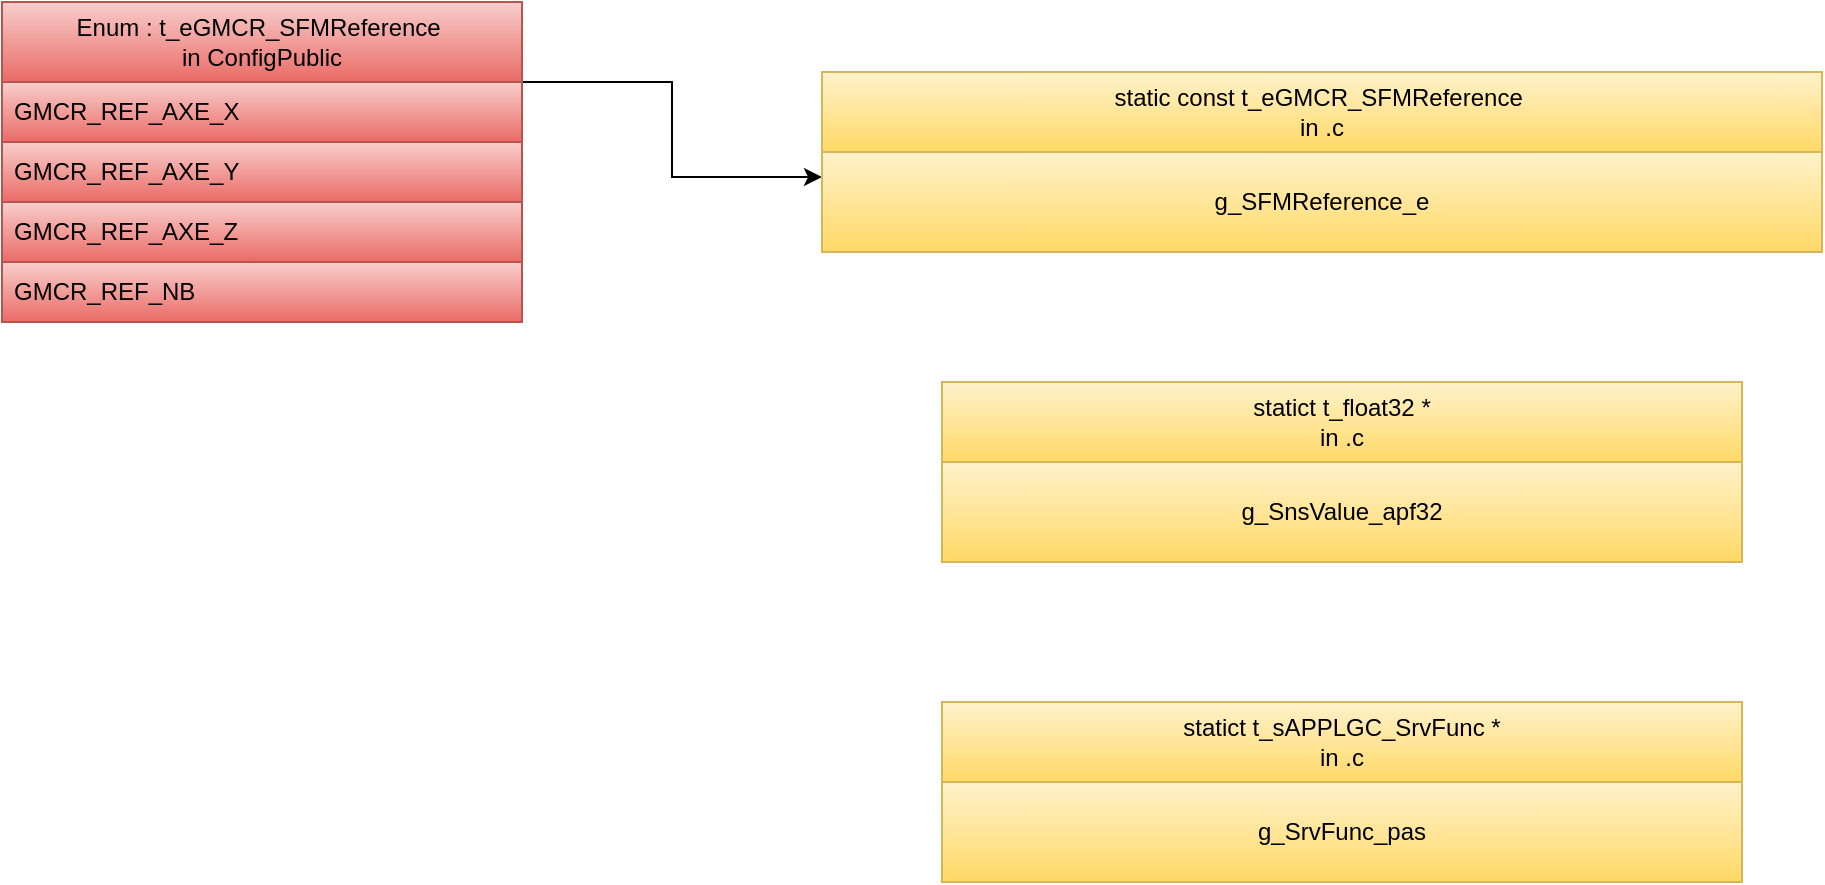 <mxfile version="24.6.1" type="device" pages="7">
  <diagram name="Type" id="Trd9Wxt2IUBviXF1dlTx">
    <mxGraphModel dx="2949" dy="3097" grid="1" gridSize="10" guides="1" tooltips="1" connect="1" arrows="1" fold="1" page="1" pageScale="1" pageWidth="827" pageHeight="1169" math="0" shadow="0">
      <root>
        <mxCell id="0" />
        <mxCell id="1" parent="0" />
        <mxCell id="_0gAvWaLxbeNMdYP4Cf7-7" style="edgeStyle=orthogonalEdgeStyle;rounded=0;orthogonalLoop=1;jettySize=auto;html=1;exitX=1;exitY=0.25;exitDx=0;exitDy=0;entryX=0;entryY=0.25;entryDx=0;entryDy=0;" edge="1" parent="1" source="wwUiZ2nHYFbeM543Ft4L-1" target="_0gAvWaLxbeNMdYP4Cf7-5">
          <mxGeometry relative="1" as="geometry" />
        </mxCell>
        <mxCell id="wwUiZ2nHYFbeM543Ft4L-1" value="Enum : t_eGMCR_SFMReference&amp;nbsp;&lt;div&gt;in ConfigPublic&lt;/div&gt;" style="swimlane;fontStyle=0;childLayout=stackLayout;horizontal=1;startSize=40;horizontalStack=0;resizeParent=1;resizeParentMax=0;resizeLast=0;collapsible=1;marginBottom=0;whiteSpace=wrap;html=1;fillColor=#f8cecc;gradientColor=#ea6b66;strokeColor=#b85450;fontColor=#000000;" vertex="1" parent="1">
          <mxGeometry x="-1600" y="-2310" width="260" height="160" as="geometry">
            <mxRectangle x="-1160" y="-1210" width="240" height="40" as="alternateBounds" />
          </mxGeometry>
        </mxCell>
        <mxCell id="wwUiZ2nHYFbeM543Ft4L-2" value="GMCR_REF_AXE_X" style="text;strokeColor=#b85450;fillColor=#f8cecc;align=left;verticalAlign=middle;spacingLeft=4;spacingRight=4;overflow=hidden;points=[[0,0.5],[1,0.5]];portConstraint=eastwest;rotatable=0;whiteSpace=wrap;html=1;gradientColor=#ea6b66;fontColor=#000000;" vertex="1" parent="wwUiZ2nHYFbeM543Ft4L-1">
          <mxGeometry y="40" width="260" height="30" as="geometry" />
        </mxCell>
        <mxCell id="wwUiZ2nHYFbeM543Ft4L-3" value="GMCR_REF_AXE_Y" style="text;strokeColor=#b85450;fillColor=#f8cecc;align=left;verticalAlign=middle;spacingLeft=4;spacingRight=4;overflow=hidden;points=[[0,0.5],[1,0.5]];portConstraint=eastwest;rotatable=0;whiteSpace=wrap;html=1;gradientColor=#ea6b66;fontColor=#000000;" vertex="1" parent="wwUiZ2nHYFbeM543Ft4L-1">
          <mxGeometry y="70" width="260" height="30" as="geometry" />
        </mxCell>
        <mxCell id="wwUiZ2nHYFbeM543Ft4L-4" value="GMCR_REF_AXE_Z" style="text;strokeColor=#b85450;fillColor=#f8cecc;align=left;verticalAlign=middle;spacingLeft=4;spacingRight=4;overflow=hidden;points=[[0,0.5],[1,0.5]];portConstraint=eastwest;rotatable=0;whiteSpace=wrap;html=1;gradientColor=#ea6b66;fontColor=#000000;" vertex="1" parent="wwUiZ2nHYFbeM543Ft4L-1">
          <mxGeometry y="100" width="260" height="30" as="geometry" />
        </mxCell>
        <mxCell id="wwUiZ2nHYFbeM543Ft4L-5" value="GMCR_REF_NB" style="text;strokeColor=#b85450;fillColor=#f8cecc;align=left;verticalAlign=middle;spacingLeft=4;spacingRight=4;overflow=hidden;points=[[0,0.5],[1,0.5]];portConstraint=eastwest;rotatable=0;whiteSpace=wrap;html=1;gradientColor=#ea6b66;fontColor=#000000;" vertex="1" parent="wwUiZ2nHYFbeM543Ft4L-1">
          <mxGeometry y="130" width="260" height="30" as="geometry" />
        </mxCell>
        <mxCell id="_0gAvWaLxbeNMdYP4Cf7-2" value="" style="group;fontSize=12;" connectable="0" vertex="1" parent="1">
          <mxGeometry x="-1190" y="-2275" width="500" height="90" as="geometry" />
        </mxCell>
        <mxCell id="_0gAvWaLxbeNMdYP4Cf7-3" value="" style="rounded=0;whiteSpace=wrap;html=1;fillColor=#fff2cc;gradientColor=#ffd966;strokeColor=#d6b656;fontColor=#000000;fontSize=12;" vertex="1" parent="_0gAvWaLxbeNMdYP4Cf7-2">
          <mxGeometry width="500.0" height="90" as="geometry" />
        </mxCell>
        <mxCell id="_0gAvWaLxbeNMdYP4Cf7-4" value="static const t_eGMCR_SFMReference&amp;nbsp;&lt;div&gt;in .c&lt;/div&gt;" style="rounded=0;whiteSpace=wrap;html=1;fillColor=#fff2cc;gradientColor=#ffd966;strokeColor=#d6b656;fontColor=#000000;fontSize=12;" vertex="1" parent="_0gAvWaLxbeNMdYP4Cf7-2">
          <mxGeometry width="500.0" height="40" as="geometry" />
        </mxCell>
        <mxCell id="_0gAvWaLxbeNMdYP4Cf7-5" value="&lt;div style=&quot;text-align: center; font-size: 12px;&quot;&gt;g_SFMReference_e&lt;/div&gt;" style="rounded=0;whiteSpace=wrap;html=1;fillColor=#fff2cc;gradientColor=#ffd966;strokeColor=#d6b656;fontColor=#000000;fontSize=12;" vertex="1" parent="_0gAvWaLxbeNMdYP4Cf7-2">
          <mxGeometry y="40" width="500.0" height="50" as="geometry" />
        </mxCell>
        <mxCell id="6aZ8jzSWq793JSgHsqvb-1" value="" style="group;fontSize=12;" connectable="0" vertex="1" parent="1">
          <mxGeometry x="-1130" y="-2120" width="400" height="90" as="geometry" />
        </mxCell>
        <mxCell id="6aZ8jzSWq793JSgHsqvb-2" value="" style="rounded=0;whiteSpace=wrap;html=1;fillColor=#fff2cc;gradientColor=#ffd966;strokeColor=#d6b656;fontColor=#000000;fontSize=12;" vertex="1" parent="6aZ8jzSWq793JSgHsqvb-1">
          <mxGeometry width="400.0" height="90" as="geometry" />
        </mxCell>
        <mxCell id="6aZ8jzSWq793JSgHsqvb-3" value="statict t_float32 *&lt;div&gt;in .c&lt;/div&gt;" style="rounded=0;whiteSpace=wrap;html=1;fillColor=#fff2cc;gradientColor=#ffd966;strokeColor=#d6b656;fontColor=#000000;fontSize=12;" vertex="1" parent="6aZ8jzSWq793JSgHsqvb-1">
          <mxGeometry width="400.0" height="40" as="geometry" />
        </mxCell>
        <mxCell id="6aZ8jzSWq793JSgHsqvb-4" value="&lt;div style=&quot;text-align: center; font-size: 12px;&quot;&gt;g_SnsValue_apf32&lt;/div&gt;" style="rounded=0;whiteSpace=wrap;html=1;fillColor=#fff2cc;gradientColor=#ffd966;strokeColor=#d6b656;fontColor=#000000;fontSize=12;" vertex="1" parent="6aZ8jzSWq793JSgHsqvb-1">
          <mxGeometry y="40" width="400.0" height="50" as="geometry" />
        </mxCell>
        <mxCell id="6aZ8jzSWq793JSgHsqvb-5" value="" style="group;fontSize=12;" connectable="0" vertex="1" parent="1">
          <mxGeometry x="-1130" y="-1960" width="400" height="90" as="geometry" />
        </mxCell>
        <mxCell id="6aZ8jzSWq793JSgHsqvb-6" value="" style="rounded=0;whiteSpace=wrap;html=1;fillColor=#fff2cc;gradientColor=#ffd966;strokeColor=#d6b656;fontColor=#000000;fontSize=12;" vertex="1" parent="6aZ8jzSWq793JSgHsqvb-5">
          <mxGeometry width="400.0" height="90" as="geometry" />
        </mxCell>
        <mxCell id="6aZ8jzSWq793JSgHsqvb-7" value="statict t_sAPPLGC_SrvFunc&amp;nbsp;*&lt;div&gt;in .c&lt;/div&gt;" style="rounded=0;whiteSpace=wrap;html=1;fillColor=#fff2cc;gradientColor=#ffd966;strokeColor=#d6b656;fontColor=#000000;fontSize=12;" vertex="1" parent="6aZ8jzSWq793JSgHsqvb-5">
          <mxGeometry width="400.0" height="40" as="geometry" />
        </mxCell>
        <mxCell id="6aZ8jzSWq793JSgHsqvb-8" value="&lt;div style=&quot;text-align: center; font-size: 12px;&quot;&gt;g_SrvFunc_pas&lt;/div&gt;" style="rounded=0;whiteSpace=wrap;html=1;fillColor=#fff2cc;gradientColor=#ffd966;strokeColor=#d6b656;fontColor=#000000;fontSize=12;" vertex="1" parent="6aZ8jzSWq793JSgHsqvb-5">
          <mxGeometry y="40" width="400.0" height="50" as="geometry" />
        </mxCell>
      </root>
    </mxGraphModel>
  </diagram>
  <diagram id="AGFmhzJ9aS3y1UtGtYgM" name="sAPI">
    <mxGraphModel dx="2873" dy="3052" grid="1" gridSize="10" guides="1" tooltips="1" connect="1" arrows="1" fold="1" page="1" pageScale="1" pageWidth="827" pageHeight="1169" math="0" shadow="0">
      <root>
        <mxCell id="0" />
        <mxCell id="1" parent="0" />
        <mxCell id="mkxX5JwgxEcByr4B7KyK-1" value="" style="group;fontSize=12;" vertex="1" connectable="0" parent="1">
          <mxGeometry x="-1600" y="-2120" width="750" height="180" as="geometry" />
        </mxCell>
        <mxCell id="mkxX5JwgxEcByr4B7KyK-2" value="&lt;div style=&quot;font-size: 12px;&quot;&gt;&lt;div style=&quot;font-size: 12px;&quot;&gt;&lt;br&gt;&lt;/div&gt;&lt;/div&gt;" style="rounded=0;whiteSpace=wrap;html=1;fillColor=#d5e8d4;gradientColor=#97d077;strokeColor=#82b366;fontColor=#000000;align=left;fontSize=12;" vertex="1" parent="mkxX5JwgxEcByr4B7KyK-1">
          <mxGeometry width="750" height="180" as="geometry" />
        </mxCell>
        <mxCell id="mkxX5JwgxEcByr4B7KyK-3" value="s_GMCR_ReferenceAxeY&lt;span style=&quot;font-size: 12px; text-align: left;&quot;&gt;(&lt;/span&gt;&lt;span style=&quot;font-size: 12px; background-color: initial;&quot;&gt;void&lt;/span&gt;&lt;span style=&quot;background-color: initial; font-size: 12px;&quot;&gt;)&lt;/span&gt;" style="rounded=0;whiteSpace=wrap;html=1;fillColor=#d5e8d4;gradientColor=#97d077;strokeColor=#82b366;fontColor=#000000;fontSize=12;" vertex="1" parent="mkxX5JwgxEcByr4B7KyK-1">
          <mxGeometry width="750" height="45" as="geometry" />
        </mxCell>
        <mxCell id="mkxX5JwgxEcByr4B7KyK-4" value="" style="group;fontSize=12;" vertex="1" connectable="0" parent="1">
          <mxGeometry x="-1600" y="-2330" width="750" height="180" as="geometry" />
        </mxCell>
        <mxCell id="mkxX5JwgxEcByr4B7KyK-5" value="&lt;div style=&quot;font-size: 12px;&quot;&gt;&lt;div style=&quot;font-size: 12px;&quot;&gt;&lt;br&gt;&lt;/div&gt;&lt;/div&gt;" style="rounded=0;whiteSpace=wrap;html=1;fillColor=#d5e8d4;gradientColor=#97d077;strokeColor=#82b366;fontColor=#000000;align=left;fontSize=12;" vertex="1" parent="mkxX5JwgxEcByr4B7KyK-4">
          <mxGeometry width="750" height="180" as="geometry" />
        </mxCell>
        <mxCell id="mkxX5JwgxEcByr4B7KyK-6" value="s_GMCR_ReferenceAxeX&lt;span style=&quot;font-size: 12px; text-align: left;&quot;&gt;(&lt;/span&gt;&lt;span style=&quot;font-size: 12px; background-color: initial;&quot;&gt;void&lt;/span&gt;&lt;span style=&quot;background-color: initial; font-size: 12px;&quot;&gt;)&lt;/span&gt;" style="rounded=0;whiteSpace=wrap;html=1;fillColor=#d5e8d4;gradientColor=#97d077;strokeColor=#82b366;fontColor=#000000;fontSize=12;" vertex="1" parent="mkxX5JwgxEcByr4B7KyK-4">
          <mxGeometry width="750" height="45" as="geometry" />
        </mxCell>
        <mxCell id="mkxX5JwgxEcByr4B7KyK-7" value="" style="group;fontSize=12;" vertex="1" connectable="0" parent="1">
          <mxGeometry x="-1600" y="-1880" width="750" height="180" as="geometry" />
        </mxCell>
        <mxCell id="mkxX5JwgxEcByr4B7KyK-8" value="&lt;div style=&quot;font-size: 12px;&quot;&gt;&lt;div style=&quot;font-size: 12px;&quot;&gt;&lt;br&gt;&lt;/div&gt;&lt;/div&gt;" style="rounded=0;whiteSpace=wrap;html=1;fillColor=#d5e8d4;gradientColor=#97d077;strokeColor=#82b366;fontColor=#000000;align=left;fontSize=12;" vertex="1" parent="mkxX5JwgxEcByr4B7KyK-7">
          <mxGeometry width="750" height="180" as="geometry" />
        </mxCell>
        <mxCell id="mkxX5JwgxEcByr4B7KyK-9" value="s_GMCR_ReferenceAxeZ&lt;span style=&quot;font-size: 12px; text-align: left;&quot;&gt;(&lt;/span&gt;&lt;span style=&quot;font-size: 12px; background-color: initial;&quot;&gt;void&lt;/span&gt;&lt;span style=&quot;background-color: initial; font-size: 12px;&quot;&gt;)&lt;/span&gt;" style="rounded=0;whiteSpace=wrap;html=1;fillColor=#d5e8d4;gradientColor=#97d077;strokeColor=#82b366;fontColor=#000000;fontSize=12;" vertex="1" parent="mkxX5JwgxEcByr4B7KyK-7">
          <mxGeometry width="750" height="45" as="geometry" />
        </mxCell>
      </root>
    </mxGraphModel>
  </diagram>
  <diagram id="4Iz8Jlo9udocFIfXJ_2n" name="API">
    <mxGraphModel dx="2555" dy="2866" grid="1" gridSize="10" guides="1" tooltips="1" connect="1" arrows="1" fold="1" page="1" pageScale="1" pageWidth="827" pageHeight="1169" math="0" shadow="0">
      <root>
        <mxCell id="0" />
        <mxCell id="1" parent="0" />
        <mxCell id="98nrfrSy0b_OWZVlQNXL-1" value="" style="group;fontSize=12;" vertex="1" connectable="0" parent="1">
          <mxGeometry x="-1600" y="-2320" width="750" height="180" as="geometry" />
        </mxCell>
        <mxCell id="98nrfrSy0b_OWZVlQNXL-2" value="&lt;div style=&quot;font-size: 12px;&quot;&gt;&lt;div style=&quot;font-size: 12px;&quot;&gt;&lt;br&gt;&lt;/div&gt;&lt;/div&gt;" style="rounded=0;whiteSpace=wrap;html=1;fillColor=#d5e8d4;gradientColor=#97d077;strokeColor=#82b366;fontColor=#000000;align=left;fontSize=12;" vertex="1" parent="98nrfrSy0b_OWZVlQNXL-1">
          <mxGeometry width="750" height="180" as="geometry" />
        </mxCell>
        <mxCell id="98nrfrSy0b_OWZVlQNXL-3" value="GMCR_EnterMode(void)" style="rounded=0;whiteSpace=wrap;html=1;fillColor=#d5e8d4;gradientColor=#97d077;strokeColor=#82b366;fontColor=#000000;fontSize=12;" vertex="1" parent="98nrfrSy0b_OWZVlQNXL-1">
          <mxGeometry width="750" height="45" as="geometry" />
        </mxCell>
        <mxCell id="98nrfrSy0b_OWZVlQNXL-4" value="" style="group;fontSize=12;" vertex="1" connectable="0" parent="1">
          <mxGeometry x="-1600" y="-2080" width="750" height="180" as="geometry" />
        </mxCell>
        <mxCell id="98nrfrSy0b_OWZVlQNXL-5" value="&lt;div style=&quot;font-size: 12px;&quot;&gt;&lt;div style=&quot;font-size: 12px;&quot;&gt;&lt;br&gt;&lt;/div&gt;&lt;/div&gt;" style="rounded=0;whiteSpace=wrap;html=1;fillColor=#d5e8d4;gradientColor=#97d077;strokeColor=#82b366;fontColor=#000000;align=left;fontSize=12;" vertex="1" parent="98nrfrSy0b_OWZVlQNXL-4">
          <mxGeometry width="750" height="180" as="geometry" />
        </mxCell>
        <mxCell id="98nrfrSy0b_OWZVlQNXL-6" value="GMCR_ExitMode(void)" style="rounded=0;whiteSpace=wrap;html=1;fillColor=#d5e8d4;gradientColor=#97d077;strokeColor=#82b366;fontColor=#000000;fontSize=12;" vertex="1" parent="98nrfrSy0b_OWZVlQNXL-4">
          <mxGeometry width="750" height="45" as="geometry" />
        </mxCell>
        <mxCell id="98nrfrSy0b_OWZVlQNXL-7" value="" style="group;fontSize=12;" vertex="1" connectable="0" parent="1">
          <mxGeometry x="-1600" y="-1840" width="750" height="180" as="geometry" />
        </mxCell>
        <mxCell id="98nrfrSy0b_OWZVlQNXL-8" value="&lt;div style=&quot;font-size: 12px;&quot;&gt;&lt;div style=&quot;font-size: 12px;&quot;&gt;&lt;br&gt;&lt;/div&gt;&lt;/div&gt;" style="rounded=0;whiteSpace=wrap;html=1;fillColor=#d5e8d4;gradientColor=#97d077;strokeColor=#82b366;fontColor=#000000;align=left;fontSize=12;" vertex="1" parent="98nrfrSy0b_OWZVlQNXL-7">
          <mxGeometry width="750" height="180" as="geometry" />
        </mxCell>
        <mxCell id="98nrfrSy0b_OWZVlQNXL-9" value="GMCR_Cyclic&lt;span style=&quot;font-size: 12px; text-align: left;&quot;&gt;(&lt;/span&gt;&lt;span style=&quot;font-size: 12px; background-color: initial;&quot;&gt;t_float32 * f_SnsValue_paf32, t_sAPPLGC_SrvFunc * f_SrvInfo_pas&lt;/span&gt;&lt;span style=&quot;background-color: initial; font-size: 12px;&quot;&gt;)&lt;/span&gt;" style="rounded=0;whiteSpace=wrap;html=1;fillColor=#d5e8d4;gradientColor=#97d077;strokeColor=#82b366;fontColor=#000000;fontSize=12;" vertex="1" parent="98nrfrSy0b_OWZVlQNXL-7">
          <mxGeometry width="750" height="45" as="geometry" />
        </mxCell>
        <mxCell id="98nrfrSy0b_OWZVlQNXL-10" value="" style="group;fontSize=12;" vertex="1" connectable="0" parent="1">
          <mxGeometry x="-1600" y="-1600" width="750" height="180" as="geometry" />
        </mxCell>
        <mxCell id="98nrfrSy0b_OWZVlQNXL-11" value="&lt;div style=&quot;font-size: 12px;&quot;&gt;&lt;div style=&quot;font-size: 12px;&quot;&gt;&lt;br&gt;&lt;/div&gt;&lt;/div&gt;" style="rounded=0;whiteSpace=wrap;html=1;fillColor=#d5e8d4;gradientColor=#97d077;strokeColor=#82b366;fontColor=#000000;align=left;fontSize=12;" vertex="1" parent="98nrfrSy0b_OWZVlQNXL-10">
          <mxGeometry width="750" height="180" as="geometry" />
        </mxCell>
        <mxCell id="98nrfrSy0b_OWZVlQNXL-12" value="GMCR_Init(void)" style="rounded=0;whiteSpace=wrap;html=1;fillColor=#d5e8d4;gradientColor=#97d077;strokeColor=#82b366;fontColor=#000000;fontSize=12;" vertex="1" parent="98nrfrSy0b_OWZVlQNXL-10">
          <mxGeometry width="750" height="45" as="geometry" />
        </mxCell>
      </root>
    </mxGraphModel>
  </diagram>
  <diagram id="iMlxmvK9lwIVEtIpUKkM" name="cyclic">
    <mxGraphModel dx="767" dy="1619" grid="1" gridSize="10" guides="1" tooltips="1" connect="1" arrows="1" fold="1" page="1" pageScale="1" pageWidth="827" pageHeight="1169" math="0" shadow="0">
      <root>
        <mxCell id="0" />
        <mxCell id="1" parent="0" />
        <mxCell id="hKXMbkcbii0PohTv41RA-1" value="&lt;span style=&quot;font-size: 12px;&quot;&gt;GMCR_Cyclic&lt;/span&gt;&lt;span style=&quot;font-size: 12px; text-align: left;&quot;&gt;(&lt;/span&gt;&lt;span style=&quot;font-size: 12px; background-color: initial;&quot;&gt;t_float32 * f_SnsValue_paf32, t_sAPPLGC_SrvFunc * f_SrvInfo_pas&lt;/span&gt;&lt;span style=&quot;font-size: 12px; background-color: initial;&quot;&gt;)&lt;/span&gt;" style="rounded=0;whiteSpace=wrap;html=1;fillColor=#647687;fontColor=#000000;strokeColor=#314354;fontSize=14;" vertex="1" parent="1">
          <mxGeometry x="34" y="-1169" width="760" height="60" as="geometry" />
        </mxCell>
        <mxCell id="hKXMbkcbii0PohTv41RA-2" style="edgeStyle=orthogonalEdgeStyle;rounded=0;orthogonalLoop=1;jettySize=auto;html=1;exitX=0.5;exitY=1;exitDx=0;exitDy=0;" edge="1" parent="1" source="hKXMbkcbii0PohTv41RA-3">
          <mxGeometry relative="1" as="geometry">
            <mxPoint x="414" y="-980" as="targetPoint" />
          </mxGeometry>
        </mxCell>
        <mxCell id="hKXMbkcbii0PohTv41RA-3" value="Start" style="ellipse;whiteSpace=wrap;html=1;aspect=fixed;fillColor=#f5f5f5;fontColor=#333333;strokeColor=#666666;" vertex="1" parent="1">
          <mxGeometry x="374" y="-1090" width="80" height="80" as="geometry" />
        </mxCell>
        <mxCell id="hKXMbkcbii0PohTv41RA-5" value="switch&amp;nbsp;&lt;span style=&quot;color: rgb(0, 0, 0);&quot;&gt;g_SFMReference_e&lt;/span&gt;" style="rounded=1;whiteSpace=wrap;html=1;fillColor=#f5f5f5;fontColor=#333333;strokeColor=#666666;" vertex="1" parent="1">
          <mxGeometry x="174.75" y="-940" width="478.5" height="40" as="geometry" />
        </mxCell>
        <mxCell id="8aFZVxblfXJpWbPsAbHJ-1" style="edgeStyle=orthogonalEdgeStyle;rounded=0;orthogonalLoop=1;jettySize=auto;html=1;exitX=0.5;exitY=1;exitDx=0;exitDy=0;" edge="1" parent="1" source="AO-ycJbw9J3eUqd79-Km-1" target="31HQj9Gg6qTyrlbMVfvt-1">
          <mxGeometry relative="1" as="geometry" />
        </mxCell>
        <mxCell id="AO-ycJbw9J3eUqd79-Km-1" value="&lt;span style=&quot;color: rgb(0, 0, 0); text-align: left;&quot;&gt;GMCR_REF_AXE_X&lt;/span&gt;" style="rounded=1;whiteSpace=wrap;html=1;fillColor=#f5f5f5;fontColor=#333333;strokeColor=#666666;" vertex="1" parent="1">
          <mxGeometry x="295.5" y="-784" width="478.5" height="40" as="geometry" />
        </mxCell>
        <mxCell id="dy6Qwh-h4WzZlDWCQ1-i-19" style="edgeStyle=orthogonalEdgeStyle;rounded=0;orthogonalLoop=1;jettySize=auto;html=1;exitX=0.5;exitY=1;exitDx=0;exitDy=0;" edge="1" parent="1" source="dy6Qwh-h4WzZlDWCQ1-i-2" target="dy6Qwh-h4WzZlDWCQ1-i-16">
          <mxGeometry relative="1" as="geometry" />
        </mxCell>
        <mxCell id="dy6Qwh-h4WzZlDWCQ1-i-2" value="&lt;span style=&quot;color: rgb(0, 0, 0); text-align: left;&quot;&gt;GMCR_REF_AXE_Y&lt;/span&gt;" style="rounded=1;whiteSpace=wrap;html=1;fillColor=#f5f5f5;fontColor=#333333;strokeColor=#666666;" vertex="1" parent="1">
          <mxGeometry x="280" y="-410" width="478.5" height="40" as="geometry" />
        </mxCell>
        <mxCell id="dy6Qwh-h4WzZlDWCQ1-i-3" value="&lt;span style=&quot;color: rgb(0, 0, 0); text-align: left;&quot;&gt;GMCR_REF_AXE_Z&lt;/span&gt;" style="rounded=1;whiteSpace=wrap;html=1;fillColor=#f5f5f5;fontColor=#333333;strokeColor=#666666;" vertex="1" parent="1">
          <mxGeometry x="295.5" y="-130" width="478.5" height="40" as="geometry" />
        </mxCell>
        <mxCell id="dy6Qwh-h4WzZlDWCQ1-i-12" style="edgeStyle=orthogonalEdgeStyle;rounded=0;orthogonalLoop=1;jettySize=auto;html=1;exitX=0.5;exitY=1;exitDx=0;exitDy=0;" edge="1" parent="1" source="dy6Qwh-h4WzZlDWCQ1-i-4" target="dy6Qwh-h4WzZlDWCQ1-i-11">
          <mxGeometry relative="1" as="geometry" />
        </mxCell>
        <mxCell id="dy6Qwh-h4WzZlDWCQ1-i-18" value="OK" style="edgeLabel;html=1;align=center;verticalAlign=middle;resizable=0;points=[];" vertex="1" connectable="0" parent="dy6Qwh-h4WzZlDWCQ1-i-12">
          <mxGeometry x="0.01" y="1" relative="1" as="geometry">
            <mxPoint as="offset" />
          </mxGeometry>
        </mxCell>
        <mxCell id="dy6Qwh-h4WzZlDWCQ1-i-4" value="&lt;span style=&quot;color: rgb(0, 0, 0); text-align: left;&quot;&gt;Ret_e = s_GMCF_ReferenceAxeX()&lt;/span&gt;" style="rounded=1;whiteSpace=wrap;html=1;fillColor=#f5f5f5;fontColor=#333333;strokeColor=#666666;" vertex="1" parent="1">
          <mxGeometry x="330" y="-630" width="478.5" height="40" as="geometry" />
        </mxCell>
        <mxCell id="dy6Qwh-h4WzZlDWCQ1-i-5" value="g_SnsValue_paf32 = (t_float32 *)&lt;span style=&quot;color: rgb(0, 0, 0);&quot;&gt;f_SnsValue_paf32&lt;/span&gt;" style="rounded=1;whiteSpace=wrap;html=1;fillColor=#f5f5f5;fontColor=#333333;strokeColor=#666666;" vertex="1" parent="1">
          <mxGeometry x="174.75" y="-980" width="478.5" height="40" as="geometry" />
        </mxCell>
        <mxCell id="dy6Qwh-h4WzZlDWCQ1-i-7" value="g_SrvInfo_pas = (t_float32 *)&lt;span style=&quot;color: rgb(0, 0, 0);&quot;&gt;f_SrvInfo_pas&lt;/span&gt;" style="rounded=1;whiteSpace=wrap;html=1;fillColor=#f5f5f5;fontColor=#333333;strokeColor=#666666;" vertex="1" parent="1">
          <mxGeometry x="174.75" y="-940" width="478.5" height="40" as="geometry" />
        </mxCell>
        <mxCell id="dy6Qwh-h4WzZlDWCQ1-i-9" style="edgeStyle=orthogonalEdgeStyle;rounded=0;orthogonalLoop=1;jettySize=auto;html=1;exitX=0;exitY=1;exitDx=0;exitDy=0;" edge="1" parent="1" source="dy6Qwh-h4WzZlDWCQ1-i-8" target="AO-ycJbw9J3eUqd79-Km-1">
          <mxGeometry relative="1" as="geometry">
            <Array as="points">
              <mxPoint x="185" y="-810" />
              <mxPoint x="519" y="-810" />
            </Array>
          </mxGeometry>
        </mxCell>
        <mxCell id="dy6Qwh-h4WzZlDWCQ1-i-13" style="edgeStyle=orthogonalEdgeStyle;rounded=0;orthogonalLoop=1;jettySize=auto;html=1;exitX=0;exitY=1;exitDx=0;exitDy=0;entryX=0.5;entryY=0;entryDx=0;entryDy=0;" edge="1" parent="1" source="dy6Qwh-h4WzZlDWCQ1-i-8" target="dy6Qwh-h4WzZlDWCQ1-i-2">
          <mxGeometry relative="1" as="geometry">
            <Array as="points">
              <mxPoint x="185" y="-440" />
              <mxPoint x="519" y="-440" />
            </Array>
          </mxGeometry>
        </mxCell>
        <mxCell id="dy6Qwh-h4WzZlDWCQ1-i-22" style="edgeStyle=orthogonalEdgeStyle;rounded=0;orthogonalLoop=1;jettySize=auto;html=1;exitX=0;exitY=1;exitDx=0;exitDy=0;" edge="1" parent="1" source="dy6Qwh-h4WzZlDWCQ1-i-8" target="dy6Qwh-h4WzZlDWCQ1-i-3">
          <mxGeometry relative="1" as="geometry">
            <Array as="points">
              <mxPoint x="185" y="-150" />
              <mxPoint x="529" y="-150" />
            </Array>
          </mxGeometry>
        </mxCell>
        <mxCell id="dy6Qwh-h4WzZlDWCQ1-i-8" value="switch g_SFMReference_e" style="rounded=1;whiteSpace=wrap;html=1;fillColor=#f5f5f5;fontColor=#333333;strokeColor=#666666;" vertex="1" parent="1">
          <mxGeometry x="184.75" y="-870" width="478.5" height="40" as="geometry" />
        </mxCell>
        <mxCell id="dy6Qwh-h4WzZlDWCQ1-i-11" value="g_SFMReference_e =&amp;nbsp;&lt;span style=&quot;color: rgb(0, 0, 0); text-align: left;&quot;&gt;GMCR_REF_AXE_Y&lt;/span&gt;" style="rounded=1;whiteSpace=wrap;html=1;fillColor=#f5f5f5;fontColor=#333333;strokeColor=#666666;" vertex="1" parent="1">
          <mxGeometry x="330" y="-550" width="478.5" height="40" as="geometry" />
        </mxCell>
        <mxCell id="dy6Qwh-h4WzZlDWCQ1-i-20" style="edgeStyle=orthogonalEdgeStyle;rounded=0;orthogonalLoop=1;jettySize=auto;html=1;exitX=0.5;exitY=1;exitDx=0;exitDy=0;" edge="1" parent="1" source="dy6Qwh-h4WzZlDWCQ1-i-16" target="dy6Qwh-h4WzZlDWCQ1-i-17">
          <mxGeometry relative="1" as="geometry" />
        </mxCell>
        <mxCell id="dy6Qwh-h4WzZlDWCQ1-i-21" value="OK" style="edgeLabel;html=1;align=center;verticalAlign=middle;resizable=0;points=[];" vertex="1" connectable="0" parent="dy6Qwh-h4WzZlDWCQ1-i-20">
          <mxGeometry x="0.024" y="1" relative="1" as="geometry">
            <mxPoint as="offset" />
          </mxGeometry>
        </mxCell>
        <mxCell id="dy6Qwh-h4WzZlDWCQ1-i-16" value="&lt;span style=&quot;color: rgb(0, 0, 0); text-align: left;&quot;&gt;Ret_e = s_GMCF_ReferenceAxeY()&lt;/span&gt;" style="rounded=1;whiteSpace=wrap;html=1;fillColor=#f5f5f5;fontColor=#333333;strokeColor=#666666;" vertex="1" parent="1">
          <mxGeometry x="315.5" y="-330" width="478.5" height="40" as="geometry" />
        </mxCell>
        <mxCell id="dy6Qwh-h4WzZlDWCQ1-i-17" value="g_SFMReference_e =&amp;nbsp;&lt;span style=&quot;color: rgb(0, 0, 0); text-align: left;&quot;&gt;GMCR_REF_AXE_Z&lt;/span&gt;" style="rounded=1;whiteSpace=wrap;html=1;fillColor=#f5f5f5;fontColor=#333333;strokeColor=#666666;" vertex="1" parent="1">
          <mxGeometry x="315.5" y="-250" width="478.5" height="40" as="geometry" />
        </mxCell>
        <mxCell id="dy6Qwh-h4WzZlDWCQ1-i-23" style="edgeStyle=orthogonalEdgeStyle;rounded=0;orthogonalLoop=1;jettySize=auto;html=1;exitX=0.5;exitY=1;exitDx=0;exitDy=0;" edge="1" parent="1" target="dy6Qwh-h4WzZlDWCQ1-i-25" source="dy6Qwh-h4WzZlDWCQ1-i-3">
          <mxGeometry relative="1" as="geometry">
            <mxPoint x="514.5" y="-80" as="sourcePoint" />
          </mxGeometry>
        </mxCell>
        <mxCell id="dy6Qwh-h4WzZlDWCQ1-i-24" style="edgeStyle=orthogonalEdgeStyle;rounded=0;orthogonalLoop=1;jettySize=auto;html=1;exitX=0.5;exitY=1;exitDx=0;exitDy=0;" edge="1" parent="1" source="dy6Qwh-h4WzZlDWCQ1-i-25" target="dy6Qwh-h4WzZlDWCQ1-i-26">
          <mxGeometry relative="1" as="geometry" />
        </mxCell>
        <mxCell id="dy6Qwh-h4WzZlDWCQ1-i-27" value="OK" style="edgeLabel;html=1;align=center;verticalAlign=middle;resizable=0;points=[];" vertex="1" connectable="0" parent="dy6Qwh-h4WzZlDWCQ1-i-24">
          <mxGeometry x="-0.26" y="-3" relative="1" as="geometry">
            <mxPoint as="offset" />
          </mxGeometry>
        </mxCell>
        <mxCell id="dy6Qwh-h4WzZlDWCQ1-i-25" value="&lt;span style=&quot;color: rgb(0, 0, 0); text-align: left;&quot;&gt;Ret_e = s_GMCRF_ReferenceAxeZ()&lt;/span&gt;" style="rounded=1;whiteSpace=wrap;html=1;fillColor=#f5f5f5;fontColor=#333333;strokeColor=#666666;" vertex="1" parent="1">
          <mxGeometry x="315.5" y="-40" width="478.5" height="40" as="geometry" />
        </mxCell>
        <mxCell id="mXNPZOUNTwqMWI5R8evk-2" style="edgeStyle=orthogonalEdgeStyle;rounded=0;orthogonalLoop=1;jettySize=auto;html=1;exitX=0.5;exitY=1;exitDx=0;exitDy=0;" edge="1" parent="1" source="dy6Qwh-h4WzZlDWCQ1-i-26" target="mXNPZOUNTwqMWI5R8evk-1">
          <mxGeometry relative="1" as="geometry" />
        </mxCell>
        <mxCell id="dy6Qwh-h4WzZlDWCQ1-i-26" value="Ret_e = AGTRY_SetSFMState(AGTRY_SFM_GANTRY_PAUSE)" style="rounded=1;whiteSpace=wrap;html=1;fillColor=#f5f5f5;fontColor=#333333;strokeColor=#666666;" vertex="1" parent="1">
          <mxGeometry x="315.5" y="40" width="478.5" height="40" as="geometry" />
        </mxCell>
        <mxCell id="mXNPZOUNTwqMWI5R8evk-1" value="g_SFMReference_e =&amp;nbsp;&lt;span style=&quot;color: rgb(0, 0, 0); text-align: left;&quot;&gt;GMCR_REF_AXE_X&lt;/span&gt;" style="rounded=1;whiteSpace=wrap;html=1;fillColor=#f5f5f5;fontColor=#333333;strokeColor=#666666;" vertex="1" parent="1">
          <mxGeometry x="315.5" y="120" width="478.5" height="40" as="geometry" />
        </mxCell>
        <mxCell id="qSr7ULC-p52LIIdq19db-1" style="edgeStyle=orthogonalEdgeStyle;rounded=0;orthogonalLoop=1;jettySize=auto;html=1;exitX=0.5;exitY=1;exitDx=0;exitDy=0;" edge="1" parent="1" source="31HQj9Gg6qTyrlbMVfvt-1" target="dy6Qwh-h4WzZlDWCQ1-i-4">
          <mxGeometry relative="1" as="geometry" />
        </mxCell>
        <mxCell id="qSr7ULC-p52LIIdq19db-2" value="OK" style="edgeLabel;html=1;align=center;verticalAlign=middle;resizable=0;points=[];" vertex="1" connectable="0" parent="qSr7ULC-p52LIIdq19db-1">
          <mxGeometry x="-0.301" y="-1" relative="1" as="geometry">
            <mxPoint as="offset" />
          </mxGeometry>
        </mxCell>
        <mxCell id="31HQj9Gg6qTyrlbMVfvt-1" value="g_SrvInfo_pas&amp;nbsp;[&lt;span style=&quot;color: rgba(0, 0, 0, 0); font-family: monospace; font-size: 0px; text-align: start; text-wrap: nowrap;&quot;&gt;%3CmxGraphModel%3E%3Croot%3E%3CmxCell%20id%3D%220%22%2F%3E%3CmxCell%20id%3D%221%22%20parent%3D%220%22%2F%3E%3CmxCell%20id%3D%222%22%20value%3D%22g_SnsValue_af32%5BAPPSNS_SWITCH_LIMIT_Z_MIN%5D%20%3D%20SET%26amp%3Bnbsp%3B%26lt%3Bdiv%26gt%3B%7C%7C%26amp%3Bnbsp%3B%26lt%3Bspan%20style%3D%26quot%3Bbackground-color%3A%20initial%3B%26quot%3B%26gt%3Bg_SnsValue_af32%5BAPPSNS_SWITCH_LIMIT_Z_MIN%5D%20%3D%20SET%26lt%3B%2Fspan%26gt%3B%26lt%3B%2Fdiv%26gt%3B%22%20style%3D%22shape%3Dhexagon%3Bperimeter%3DhexagonPerimeter2%3BwhiteSpace%3Dwrap%3Bhtml%3D1%3BfixedSize%3D1%3BfillColor%3D%23f5f5f5%3BfontColor%3D%23333333%3BstrokeColor%3D%23666666%3B%22%20vertex%3D%221%22%20parent%3D%221%22%3E%3CmxGeometry%20x%3D%22236%22%20y%3D%22-950%22%20width%3D%22355%22%20height%3D%2240%22%20as%3D%22geometry%22%2F%3E%3C%2FmxCell%3E%3C%2Froot%3E%3C%2FmxGraphModel%3E&lt;/span&gt;&lt;span style=&quot;color: rgb(0, 0, 0); text-align: left;&quot;&gt;APPLGC_SRV_GANTRY_X&lt;/span&gt;].health_e ==&amp;nbsp;&lt;div&gt;&lt;span style=&quot;color: rgb(0, 0, 0); text-align: left;&quot;&gt;APPLGC_SRV_FUNC_STATE_ON&lt;/span&gt;&lt;br&gt;&lt;/div&gt;" style="shape=hexagon;perimeter=hexagonPerimeter2;whiteSpace=wrap;html=1;fixedSize=1;fillColor=#f5f5f5;fontColor=#333333;strokeColor=#666666;" vertex="1" parent="1">
          <mxGeometry x="350" y="-710" width="398.25" height="40" as="geometry" />
        </mxCell>
      </root>
    </mxGraphModel>
  </diagram>
  <diagram id="65K2RutdQU4VcfE3Ae1O" name="ReferenceX">
    <mxGraphModel dx="1295" dy="1928" grid="1" gridSize="10" guides="1" tooltips="1" connect="1" arrows="1" fold="1" page="1" pageScale="1" pageWidth="827" pageHeight="1169" math="0" shadow="0">
      <root>
        <mxCell id="0" />
        <mxCell id="1" parent="0" />
        <mxCell id="tuQ2xxRULAIjeOIVZ28I-1" value="&lt;span style=&quot;font-size: 12px;&quot;&gt;s_GMCF_ReferenceAxeX&lt;/span&gt;&lt;span style=&quot;font-size: 12px; text-align: left;&quot;&gt;(&lt;/span&gt;&lt;span style=&quot;font-size: 12px; background-color: initial;&quot;&gt;void&lt;/span&gt;&lt;span style=&quot;font-size: 12px; background-color: initial;&quot;&gt;)&lt;/span&gt;" style="rounded=0;whiteSpace=wrap;html=1;fillColor=#647687;fontColor=#000000;strokeColor=#314354;fontSize=14;" vertex="1" parent="1">
          <mxGeometry x="34" y="-1169" width="760" height="60" as="geometry" />
        </mxCell>
        <mxCell id="tuQ2xxRULAIjeOIVZ28I-2" style="edgeStyle=orthogonalEdgeStyle;rounded=0;orthogonalLoop=1;jettySize=auto;html=1;exitX=0.5;exitY=1;exitDx=0;exitDy=0;entryX=0.5;entryY=0;entryDx=0;entryDy=0;" edge="1" parent="1" source="tuQ2xxRULAIjeOIVZ28I-3" target="7Y_LvMyQIPGtreFmNw-r-3">
          <mxGeometry relative="1" as="geometry">
            <mxPoint x="414" y="-980" as="targetPoint" />
          </mxGeometry>
        </mxCell>
        <mxCell id="tuQ2xxRULAIjeOIVZ28I-3" value="Start" style="ellipse;whiteSpace=wrap;html=1;aspect=fixed;fillColor=#f5f5f5;fontColor=#333333;strokeColor=#666666;" vertex="1" parent="1">
          <mxGeometry x="374" y="-1090" width="80" height="80" as="geometry" />
        </mxCell>
        <mxCell id="tuQ2xxRULAIjeOIVZ28I-4" value="Ret_e = RC_OK" style="rounded=1;whiteSpace=wrap;html=1;fillColor=#f5f5f5;fontColor=#333333;strokeColor=#666666;" vertex="1" parent="1">
          <mxGeometry x="174.25" y="-860" width="478.5" height="40" as="geometry" />
        </mxCell>
        <mxCell id="lbAd2zVRw579VrhJAwLV-2" style="edgeStyle=orthogonalEdgeStyle;rounded=0;orthogonalLoop=1;jettySize=auto;html=1;exitX=0.5;exitY=1;exitDx=0;exitDy=0;" edge="1" parent="1" source="7Y_LvMyQIPGtreFmNw-r-1" target="lbAd2zVRw579VrhJAwLV-1">
          <mxGeometry relative="1" as="geometry" />
        </mxCell>
        <mxCell id="s4OhDom6gBPp26-EgJx3-6" value="True" style="edgeLabel;html=1;align=center;verticalAlign=middle;resizable=0;points=[];" vertex="1" connectable="0" parent="lbAd2zVRw579VrhJAwLV-2">
          <mxGeometry x="-0.049" y="1" relative="1" as="geometry">
            <mxPoint as="offset" />
          </mxGeometry>
        </mxCell>
        <mxCell id="s4OhDom6gBPp26-EgJx3-4" style="edgeStyle=orthogonalEdgeStyle;rounded=0;orthogonalLoop=1;jettySize=auto;html=1;exitX=0;exitY=0.5;exitDx=0;exitDy=0;entryX=0;entryY=0.5;entryDx=0;entryDy=0;" edge="1" parent="1" source="7Y_LvMyQIPGtreFmNw-r-1" target="s4OhDom6gBPp26-EgJx3-2">
          <mxGeometry relative="1" as="geometry">
            <Array as="points">
              <mxPoint x="120" y="-610" />
              <mxPoint x="120" y="-270" />
            </Array>
          </mxGeometry>
        </mxCell>
        <mxCell id="s4OhDom6gBPp26-EgJx3-5" value="False" style="edgeLabel;html=1;align=center;verticalAlign=middle;resizable=0;points=[];" vertex="1" connectable="0" parent="s4OhDom6gBPp26-EgJx3-4">
          <mxGeometry x="-0.851" y="2" relative="1" as="geometry">
            <mxPoint as="offset" />
          </mxGeometry>
        </mxCell>
        <mxCell id="7Y_LvMyQIPGtreFmNw-r-1" value="s_SetMvmt_b == False ??" style="shape=hexagon;perimeter=hexagonPerimeter2;whiteSpace=wrap;html=1;fixedSize=1;fillColor=#f5f5f5;fontColor=#333333;strokeColor=#666666;" vertex="1" parent="1">
          <mxGeometry x="218.13" y="-630" width="393.25" height="40" as="geometry" />
        </mxCell>
        <mxCell id="7Y_LvMyQIPGtreFmNw-r-2" value="On va set X pulses,&amp;nbsp;&lt;div&gt;en sachant que x pulses est largement ce qu&#39;il faut&amp;nbsp;&lt;/div&gt;&lt;div&gt;pour atteindre le max, on va attendre d&#39;avoir le sensor de fin course&lt;/div&gt;&lt;div&gt;&amp;nbsp;&lt;/div&gt;" style="text;html=1;align=center;verticalAlign=middle;resizable=0;points=[];autosize=1;strokeColor=none;fillColor=none;" vertex="1" parent="1">
          <mxGeometry x="485" y="-1075" width="380" height="70" as="geometry" />
        </mxCell>
        <mxCell id="ByAEVXq6Ysw-m0Ps0chq-3" style="edgeStyle=orthogonalEdgeStyle;rounded=0;orthogonalLoop=1;jettySize=auto;html=1;exitX=0.5;exitY=1;exitDx=0;exitDy=0;" edge="1" parent="1" source="7Y_LvMyQIPGtreFmNw-r-3" target="tuQ2xxRULAIjeOIVZ28I-4">
          <mxGeometry relative="1" as="geometry" />
        </mxCell>
        <mxCell id="ByAEVXq6Ysw-m0Ps0chq-4" value="OK" style="edgeLabel;html=1;align=center;verticalAlign=middle;resizable=0;points=[];" vertex="1" connectable="0" parent="ByAEVXq6Ysw-m0Ps0chq-3">
          <mxGeometry x="-0.024" y="3" relative="1" as="geometry">
            <mxPoint x="-3" y="-4" as="offset" />
          </mxGeometry>
        </mxCell>
        <mxCell id="ByAEVXq6Ysw-m0Ps0chq-5" value="True" style="edgeLabel;html=1;align=center;verticalAlign=middle;resizable=0;points=[];" vertex="1" connectable="0" parent="ByAEVXq6Ysw-m0Ps0chq-3">
          <mxGeometry x="-0.178" y="2" relative="1" as="geometry">
            <mxPoint as="offset" />
          </mxGeometry>
        </mxCell>
        <mxCell id="B3hQ3zq0TwVZsDeX_rW4-1" style="edgeStyle=orthogonalEdgeStyle;rounded=0;orthogonalLoop=1;jettySize=auto;html=1;exitX=0;exitY=0.5;exitDx=0;exitDy=0;entryX=0.5;entryY=0;entryDx=0;entryDy=0;" edge="1" parent="1" source="7Y_LvMyQIPGtreFmNw-r-3" target="7Y_LvMyQIPGtreFmNw-r-1">
          <mxGeometry relative="1" as="geometry">
            <Array as="points">
              <mxPoint x="120" y="-930" />
              <mxPoint x="120" y="-660" />
              <mxPoint x="415" y="-660" />
            </Array>
          </mxGeometry>
        </mxCell>
        <mxCell id="FBBDPBnqM3hAQn78NWwt-7" value="False" style="edgeLabel;html=1;align=center;verticalAlign=middle;resizable=0;points=[];" vertex="1" connectable="0" parent="B3hQ3zq0TwVZsDeX_rW4-1">
          <mxGeometry x="-0.819" y="-3" relative="1" as="geometry">
            <mxPoint y="3" as="offset" />
          </mxGeometry>
        </mxCell>
        <mxCell id="7Y_LvMyQIPGtreFmNw-r-3" value="g_SnsValue_af32[APPSNS_SWITCH_LIMIT_X_MIN] = SET&amp;nbsp;&lt;div&gt;||&amp;nbsp;&lt;span style=&quot;background-color: initial;&quot;&gt;g_SnsValue_af32[APPSNS_SWITCH_LIMIT_X_MAX] = SET&lt;/span&gt;&lt;/div&gt;" style="shape=hexagon;perimeter=hexagonPerimeter2;whiteSpace=wrap;html=1;fixedSize=1;fillColor=#f5f5f5;fontColor=#333333;strokeColor=#666666;" vertex="1" parent="1">
          <mxGeometry x="236" y="-950" width="355" height="40" as="geometry" />
        </mxCell>
        <mxCell id="ByAEVXq6Ysw-m0Ps0chq-1" value="Vérification qu&#39;on est bien&amp;nbsp;&lt;div&gt;dans le bon état&lt;/div&gt;" style="text;html=1;align=center;verticalAlign=middle;resizable=0;points=[];autosize=1;strokeColor=none;fillColor=none;" vertex="1" parent="1">
          <mxGeometry x="20" y="-987" width="160" height="40" as="geometry" />
        </mxCell>
        <mxCell id="ByAEVXq6Ysw-m0Ps0chq-2" value="motor référencé on arrête les pulses" style="text;html=1;align=center;verticalAlign=middle;resizable=0;points=[];autosize=1;strokeColor=none;fillColor=none;" vertex="1" parent="1">
          <mxGeometry x="525" y="-910" width="220" height="30" as="geometry" />
        </mxCell>
        <mxCell id="lbAd2zVRw579VrhJAwLV-1" value="&lt;font color=&quot;#000000&quot;&gt;g_SrvInfo_pas&amp;nbsp;[&lt;span style=&quot;text-wrap: nowrap; font-family: monospace; font-size: 0px; text-align: start;&quot;&gt;3E&lt;/span&gt;&lt;span style=&quot;text-align: left;&quot;&gt;APPLGC_SRV_GANTRY_X&lt;/span&gt;].setPoint_f32&lt;/font&gt;&lt;div&gt;&lt;font color=&quot;#000000&quot;&gt;[&lt;/font&gt;&lt;span style=&quot;color: rgb(0, 0, 0); text-align: left;&quot;&gt;APPLGC_SRV_GANTRY_X_ACT_MOTOR_X_PULSE_LEFT&lt;/span&gt;&lt;font color=&quot;#000000&quot;&gt;] = AGTRY_SWITCH_LIMIT_VALUE&lt;/font&gt;&lt;/div&gt;" style="rounded=1;whiteSpace=wrap;html=1;fillColor=#f5f5f5;fontColor=#333333;strokeColor=#666666;" vertex="1" parent="1">
          <mxGeometry x="175.5" y="-560" width="478.5" height="50" as="geometry" />
        </mxCell>
        <mxCell id="lbAd2zVRw579VrhJAwLV-3" value="Ret_e = RC_WARNING_BUSY" style="rounded=1;whiteSpace=wrap;html=1;fillColor=#f5f5f5;fontColor=#333333;strokeColor=#666666;" vertex="1" parent="1">
          <mxGeometry x="174" y="-420" width="478.5" height="40" as="geometry" />
        </mxCell>
        <mxCell id="FBBDPBnqM3hAQn78NWwt-1" value="&lt;font color=&quot;#000000&quot;&gt;g_SrvInfo_pas&amp;nbsp;[&lt;span style=&quot;text-wrap: nowrap; font-family: monospace; font-size: 0px; text-align: start;&quot;&gt;3E&lt;/span&gt;&lt;span style=&quot;text-align: left;&quot;&gt;APPLGC_SRV_GANTRY_X&lt;/span&gt;].setPoint_f32&lt;/font&gt;&lt;div&gt;&lt;font color=&quot;#000000&quot;&gt;[&lt;/font&gt;&lt;span style=&quot;color: rgb(0, 0, 0); text-align: left;&quot;&gt;APPLGC_SRV_GANTRY_X_ACT_MOTOR_X_PULSE_RIGHT&lt;/span&gt;&lt;font color=&quot;#000000&quot;&gt;] = AGTRY_SWITCH_LIMIT_VALUE&lt;/font&gt;&lt;/div&gt;" style="rounded=1;whiteSpace=wrap;html=1;fillColor=#f5f5f5;fontColor=#333333;strokeColor=#666666;" vertex="1" parent="1">
          <mxGeometry x="174.75" y="-510" width="478.5" height="50" as="geometry" />
        </mxCell>
        <mxCell id="FBBDPBnqM3hAQn78NWwt-4" value="s_SetMvmt_b = True" style="rounded=1;whiteSpace=wrap;html=1;fillColor=#f5f5f5;fontColor=#333333;strokeColor=#666666;" vertex="1" parent="1">
          <mxGeometry x="174" y="-460" width="478.5" height="40" as="geometry" />
        </mxCell>
        <mxCell id="FBBDPBnqM3hAQn78NWwt-5" value="&lt;font color=&quot;#000000&quot;&gt;g_SrvInfo_pas&amp;nbsp;[&lt;span style=&quot;text-wrap: nowrap; font-family: monospace; font-size: 0px; text-align: start;&quot;&gt;3E&lt;/span&gt;&lt;span style=&quot;text-align: left;&quot;&gt;APPLGC_SRV_GANTRY_X&lt;/span&gt;].setPoint_f32&lt;/font&gt;&lt;div&gt;&lt;font color=&quot;#000000&quot;&gt;[&lt;/font&gt;&lt;span style=&quot;color: rgb(0, 0, 0); text-align: left;&quot;&gt;APPLGC_SRV_GANTRY_X_ACT_MOTOR_X_PULSE_LEFT&lt;/span&gt;&lt;font color=&quot;#000000&quot;&gt;] = 0.0&lt;/font&gt;&lt;/div&gt;" style="rounded=1;whiteSpace=wrap;html=1;fillColor=#f5f5f5;fontColor=#333333;strokeColor=#666666;" vertex="1" parent="1">
          <mxGeometry x="175" y="-820" width="478.5" height="50" as="geometry" />
        </mxCell>
        <mxCell id="FBBDPBnqM3hAQn78NWwt-6" value="&lt;font color=&quot;#000000&quot;&gt;g_SrvInfo_pas&amp;nbsp;[&lt;span style=&quot;text-wrap: nowrap; font-family: monospace; font-size: 0px; text-align: start;&quot;&gt;3E&lt;/span&gt;&lt;span style=&quot;text-align: left;&quot;&gt;APPLGC_SRV_GANTRY_X&lt;/span&gt;].setPoint_f32&lt;/font&gt;&lt;div&gt;&lt;font color=&quot;#000000&quot;&gt;[&lt;/font&gt;&lt;span style=&quot;color: rgb(0, 0, 0); text-align: left;&quot;&gt;APPLGC_SRV_GANTRY_X_ACT_MOTOR_X_PULSE_RIGHT&lt;/span&gt;&lt;font color=&quot;#000000&quot;&gt;] = 0.0&lt;/font&gt;&lt;/div&gt;" style="rounded=1;whiteSpace=wrap;html=1;fillColor=#f5f5f5;fontColor=#333333;strokeColor=#666666;" vertex="1" parent="1">
          <mxGeometry x="174" y="-770" width="478.5" height="50" as="geometry" />
        </mxCell>
        <mxCell id="s4OhDom6gBPp26-EgJx3-1" style="edgeStyle=orthogonalEdgeStyle;rounded=0;orthogonalLoop=1;jettySize=auto;html=1;exitX=0.5;exitY=1;exitDx=0;exitDy=0;" edge="1" parent="1" source="s4OhDom6gBPp26-EgJx3-2" target="s4OhDom6gBPp26-EgJx3-3">
          <mxGeometry relative="1" as="geometry" />
        </mxCell>
        <mxCell id="s4OhDom6gBPp26-EgJx3-2" value="" style="shape=hexagon;perimeter=hexagonPerimeter2;whiteSpace=wrap;html=1;fixedSize=1;fillColor=#f5f5f5;fontColor=#333333;strokeColor=#666666;" vertex="1" parent="1">
          <mxGeometry x="204.13" y="-290" width="393.25" height="40" as="geometry" />
        </mxCell>
        <mxCell id="s4OhDom6gBPp26-EgJx3-3" value="Ret_e = RC_WARNING_BUSY" style="rounded=1;whiteSpace=wrap;html=1;fillColor=#f5f5f5;fontColor=#333333;strokeColor=#666666;" vertex="1" parent="1">
          <mxGeometry x="160" y="-180" width="478.5" height="40" as="geometry" />
        </mxCell>
      </root>
    </mxGraphModel>
  </diagram>
  <diagram id="LHlec0seMV4eQ4h7axTo" name="ReferenceY">
    <mxGraphModel dx="829" dy="1655" grid="1" gridSize="10" guides="1" tooltips="1" connect="1" arrows="1" fold="1" page="1" pageScale="1" pageWidth="827" pageHeight="1169" math="0" shadow="0">
      <root>
        <mxCell id="0" />
        <mxCell id="1" parent="0" />
        <mxCell id="wrggKv3u7RQOU47B-BdM-23" value="&lt;span style=&quot;font-size: 12px;&quot;&gt;s_GMCF_ReferenceAxeY&lt;/span&gt;&lt;span style=&quot;font-size: 12px; text-align: left;&quot;&gt;(&lt;/span&gt;&lt;span style=&quot;font-size: 12px; background-color: initial;&quot;&gt;void&lt;/span&gt;&lt;span style=&quot;font-size: 12px; background-color: initial;&quot;&gt;)&lt;/span&gt;" style="rounded=0;whiteSpace=wrap;html=1;fillColor=#647687;fontColor=#000000;strokeColor=#314354;fontSize=14;" vertex="1" parent="1">
          <mxGeometry x="54" y="-1149" width="760" height="60" as="geometry" />
        </mxCell>
        <mxCell id="wrggKv3u7RQOU47B-BdM-24" style="edgeStyle=orthogonalEdgeStyle;rounded=0;orthogonalLoop=1;jettySize=auto;html=1;exitX=0.5;exitY=1;exitDx=0;exitDy=0;entryX=0.5;entryY=0;entryDx=0;entryDy=0;" edge="1" parent="1" source="wrggKv3u7RQOU47B-BdM-25" target="wrggKv3u7RQOU47B-BdM-35">
          <mxGeometry relative="1" as="geometry">
            <mxPoint x="434" y="-960" as="targetPoint" />
          </mxGeometry>
        </mxCell>
        <mxCell id="wrggKv3u7RQOU47B-BdM-25" value="Start" style="ellipse;whiteSpace=wrap;html=1;aspect=fixed;fillColor=#f5f5f5;fontColor=#333333;strokeColor=#666666;" vertex="1" parent="1">
          <mxGeometry x="394" y="-1070" width="80" height="80" as="geometry" />
        </mxCell>
        <mxCell id="wrggKv3u7RQOU47B-BdM-26" value="Ret_e = RC_OK" style="rounded=1;whiteSpace=wrap;html=1;fillColor=#f5f5f5;fontColor=#333333;strokeColor=#666666;" vertex="1" parent="1">
          <mxGeometry x="194.25" y="-840" width="478.5" height="40" as="geometry" />
        </mxCell>
        <mxCell id="wrggKv3u7RQOU47B-BdM-27" style="edgeStyle=orthogonalEdgeStyle;rounded=0;orthogonalLoop=1;jettySize=auto;html=1;exitX=0.5;exitY=1;exitDx=0;exitDy=0;" edge="1" parent="1" source="wrggKv3u7RQOU47B-BdM-28" target="wrggKv3u7RQOU47B-BdM-38">
          <mxGeometry relative="1" as="geometry" />
        </mxCell>
        <mxCell id="6Nz9VnTtQPdjy0679E15-3" value="True" style="edgeLabel;html=1;align=center;verticalAlign=middle;resizable=0;points=[];" vertex="1" connectable="0" parent="wrggKv3u7RQOU47B-BdM-27">
          <mxGeometry x="-0.236" relative="1" as="geometry">
            <mxPoint y="3" as="offset" />
          </mxGeometry>
        </mxCell>
        <mxCell id="wrggKv3u7RQOU47B-BdM-28" value="s_SetMvmt_b == False ??" style="shape=hexagon;perimeter=hexagonPerimeter2;whiteSpace=wrap;html=1;fixedSize=1;fillColor=#f5f5f5;fontColor=#333333;strokeColor=#666666;" vertex="1" parent="1">
          <mxGeometry x="238.13" y="-610" width="393.25" height="40" as="geometry" />
        </mxCell>
        <mxCell id="wrggKv3u7RQOU47B-BdM-29" value="On va set X pulses,&amp;nbsp;&lt;div&gt;en sachant que x pulses est largement ce qu&#39;il faut&amp;nbsp;&lt;/div&gt;&lt;div&gt;pour atteindre le max, on va attendre d&#39;avoir le sensor de fin course&lt;/div&gt;&lt;div&gt;&amp;nbsp;&lt;/div&gt;" style="text;html=1;align=center;verticalAlign=middle;resizable=0;points=[];autosize=1;strokeColor=none;fillColor=none;" vertex="1" parent="1">
          <mxGeometry x="505" y="-1055" width="380" height="70" as="geometry" />
        </mxCell>
        <mxCell id="wrggKv3u7RQOU47B-BdM-30" style="edgeStyle=orthogonalEdgeStyle;rounded=0;orthogonalLoop=1;jettySize=auto;html=1;exitX=0.5;exitY=1;exitDx=0;exitDy=0;" edge="1" parent="1" source="wrggKv3u7RQOU47B-BdM-35" target="wrggKv3u7RQOU47B-BdM-26">
          <mxGeometry relative="1" as="geometry" />
        </mxCell>
        <mxCell id="wrggKv3u7RQOU47B-BdM-31" value="OK" style="edgeLabel;html=1;align=center;verticalAlign=middle;resizable=0;points=[];" vertex="1" connectable="0" parent="wrggKv3u7RQOU47B-BdM-30">
          <mxGeometry x="-0.024" y="3" relative="1" as="geometry">
            <mxPoint x="-3" y="-4" as="offset" />
          </mxGeometry>
        </mxCell>
        <mxCell id="wrggKv3u7RQOU47B-BdM-32" value="True" style="edgeLabel;html=1;align=center;verticalAlign=middle;resizable=0;points=[];" vertex="1" connectable="0" parent="wrggKv3u7RQOU47B-BdM-30">
          <mxGeometry x="-0.178" y="2" relative="1" as="geometry">
            <mxPoint as="offset" />
          </mxGeometry>
        </mxCell>
        <mxCell id="wrggKv3u7RQOU47B-BdM-33" style="edgeStyle=orthogonalEdgeStyle;rounded=0;orthogonalLoop=1;jettySize=auto;html=1;exitX=0;exitY=0.5;exitDx=0;exitDy=0;entryX=0.5;entryY=0;entryDx=0;entryDy=0;" edge="1" parent="1" source="wrggKv3u7RQOU47B-BdM-35" target="wrggKv3u7RQOU47B-BdM-28">
          <mxGeometry relative="1" as="geometry">
            <Array as="points">
              <mxPoint x="170" y="-910" />
              <mxPoint x="170" y="-670" />
              <mxPoint x="435" y="-670" />
            </Array>
          </mxGeometry>
        </mxCell>
        <mxCell id="wrggKv3u7RQOU47B-BdM-34" value="False" style="edgeLabel;html=1;align=center;verticalAlign=middle;resizable=0;points=[];" vertex="1" connectable="0" parent="wrggKv3u7RQOU47B-BdM-33">
          <mxGeometry x="-0.819" y="-3" relative="1" as="geometry">
            <mxPoint y="3" as="offset" />
          </mxGeometry>
        </mxCell>
        <mxCell id="wrggKv3u7RQOU47B-BdM-35" value="g_SnsValue_af32[APPSNS_SWITCH_LIMIT_Y_MIN] = SET&amp;nbsp;&lt;div&gt;||&amp;nbsp;&lt;span style=&quot;background-color: initial;&quot;&gt;g_SnsValue_af32[APPSNS_SWITCH_LIMIT_Y_MAX] = SET&lt;/span&gt;&lt;/div&gt;" style="shape=hexagon;perimeter=hexagonPerimeter2;whiteSpace=wrap;html=1;fixedSize=1;fillColor=#f5f5f5;fontColor=#333333;strokeColor=#666666;" vertex="1" parent="1">
          <mxGeometry x="256" y="-930" width="355" height="40" as="geometry" />
        </mxCell>
        <mxCell id="wrggKv3u7RQOU47B-BdM-36" value="Vérification qu&#39;on est bien&amp;nbsp;&lt;div&gt;dans le bon état&lt;/div&gt;" style="text;html=1;align=center;verticalAlign=middle;resizable=0;points=[];autosize=1;strokeColor=none;fillColor=none;" vertex="1" parent="1">
          <mxGeometry x="40" y="-967" width="160" height="40" as="geometry" />
        </mxCell>
        <mxCell id="wrggKv3u7RQOU47B-BdM-37" value="motor référencé on arrête les pulses" style="text;html=1;align=center;verticalAlign=middle;resizable=0;points=[];autosize=1;strokeColor=none;fillColor=none;" vertex="1" parent="1">
          <mxGeometry x="545" y="-890" width="220" height="30" as="geometry" />
        </mxCell>
        <mxCell id="wrggKv3u7RQOU47B-BdM-38" value="&lt;font color=&quot;#000000&quot;&gt;g_SrvInfo_pas&amp;nbsp;[&lt;span style=&quot;text-wrap: nowrap; font-family: monospace; font-size: 0px; text-align: start;&quot;&gt;3E&lt;/span&gt;&lt;span style=&quot;text-align: left;&quot;&gt;APPLGC_SRV_GANTRY_Y]&lt;/span&gt;.setPoint_f32&lt;/font&gt;&lt;div&gt;&lt;font color=&quot;#000000&quot;&gt;[&lt;/font&gt;&lt;span style=&quot;color: rgb(0, 0, 0); text-align: left;&quot;&gt;APPLGC_SRV_GANTRY_Y_ACT_MOTOR_Y_PULSE&lt;/span&gt;&lt;font color=&quot;#000000&quot;&gt;] = AGTRY_SWITCH_LIMIT_VALUE&lt;/font&gt;&lt;/div&gt;" style="rounded=1;whiteSpace=wrap;html=1;fillColor=#f5f5f5;fontColor=#333333;strokeColor=#666666;" vertex="1" parent="1">
          <mxGeometry x="195.5" y="-540" width="478.5" height="50" as="geometry" />
        </mxCell>
        <mxCell id="wrggKv3u7RQOU47B-BdM-39" value="Ret_e = RC_WARNING_BUSY" style="rounded=1;whiteSpace=wrap;html=1;fillColor=#f5f5f5;fontColor=#333333;strokeColor=#666666;" vertex="1" parent="1">
          <mxGeometry x="194" y="-400" width="478.5" height="40" as="geometry" />
        </mxCell>
        <mxCell id="wrggKv3u7RQOU47B-BdM-40" value="&lt;font color=&quot;#000000&quot;&gt;g_SrvInfo_pas&amp;nbsp;[&lt;span style=&quot;text-wrap: nowrap; font-family: monospace; font-size: 0px; text-align: start;&quot;&gt;3E&lt;/span&gt;&lt;span style=&quot;text-align: left;&quot;&gt;APPLGC_SRV_GANTRY_Y&lt;/span&gt;].setPoint_f32&lt;/font&gt;&lt;div&gt;&lt;font color=&quot;#000000&quot;&gt;[&lt;/font&gt;&lt;span style=&quot;color: rgb(0, 0, 0); text-align: left;&quot;&gt;APPLGC_SRV_GANTRY_Y_ACT_MOTOR_Y_PULSE&lt;/span&gt;&lt;font color=&quot;#000000&quot;&gt;] = AGTRY_SWITCH_LIMIT_VALUE&lt;/font&gt;&lt;/div&gt;" style="rounded=1;whiteSpace=wrap;html=1;fillColor=#f5f5f5;fontColor=#333333;strokeColor=#666666;" vertex="1" parent="1">
          <mxGeometry x="194.75" y="-490" width="478.5" height="50" as="geometry" />
        </mxCell>
        <mxCell id="wrggKv3u7RQOU47B-BdM-42" value="s_SetMvmt_b = True" style="rounded=1;whiteSpace=wrap;html=1;fillColor=#f5f5f5;fontColor=#333333;strokeColor=#666666;" vertex="1" parent="1">
          <mxGeometry x="194" y="-440" width="478.5" height="40" as="geometry" />
        </mxCell>
        <mxCell id="wrggKv3u7RQOU47B-BdM-43" value="&lt;font color=&quot;#000000&quot;&gt;g_SrvInfo_pas&amp;nbsp;[&lt;span style=&quot;text-wrap: nowrap; font-family: monospace; font-size: 0px; text-align: start;&quot;&gt;3E&lt;/span&gt;&lt;span style=&quot;text-align: left;&quot;&gt;APPLGC_SRV_GANTRY_Y&lt;/span&gt;].setPoint_f32&lt;/font&gt;&lt;div&gt;&lt;font color=&quot;#000000&quot;&gt;[&lt;/font&gt;&lt;span style=&quot;color: rgb(0, 0, 0); text-align: left;&quot;&gt;APPLGC_SRV_GANTRY_X_ACT_MOTOR_Y_PULSE&lt;/span&gt;&lt;font color=&quot;#000000&quot;&gt;] = 0.0&lt;/font&gt;&lt;/div&gt;" style="rounded=1;whiteSpace=wrap;html=1;fillColor=#f5f5f5;fontColor=#333333;strokeColor=#666666;" vertex="1" parent="1">
          <mxGeometry x="195" y="-800" width="478.5" height="50" as="geometry" />
        </mxCell>
        <mxCell id="6Nz9VnTtQPdjy0679E15-6" style="edgeStyle=orthogonalEdgeStyle;rounded=0;orthogonalLoop=1;jettySize=auto;html=1;exitX=0.5;exitY=1;exitDx=0;exitDy=0;" edge="1" parent="1" source="6Nz9VnTtQPdjy0679E15-1" target="6Nz9VnTtQPdjy0679E15-5">
          <mxGeometry relative="1" as="geometry" />
        </mxCell>
        <mxCell id="6Nz9VnTtQPdjy0679E15-1" value="" style="shape=hexagon;perimeter=hexagonPerimeter2;whiteSpace=wrap;html=1;fixedSize=1;fillColor=#f5f5f5;fontColor=#333333;strokeColor=#666666;" vertex="1" parent="1">
          <mxGeometry x="238.13" y="-290" width="393.25" height="40" as="geometry" />
        </mxCell>
        <mxCell id="6Nz9VnTtQPdjy0679E15-2" style="edgeStyle=orthogonalEdgeStyle;rounded=0;orthogonalLoop=1;jettySize=auto;html=1;exitX=0;exitY=0.5;exitDx=0;exitDy=0;entryX=0;entryY=0.5;entryDx=0;entryDy=0;" edge="1" parent="1" source="wrggKv3u7RQOU47B-BdM-28" target="6Nz9VnTtQPdjy0679E15-1">
          <mxGeometry relative="1" as="geometry">
            <Array as="points">
              <mxPoint x="110" y="-590" />
              <mxPoint x="110" y="-270" />
            </Array>
          </mxGeometry>
        </mxCell>
        <mxCell id="6Nz9VnTtQPdjy0679E15-4" value="False" style="edgeLabel;html=1;align=center;verticalAlign=middle;resizable=0;points=[];" vertex="1" connectable="0" parent="6Nz9VnTtQPdjy0679E15-2">
          <mxGeometry x="-0.84" y="-1" relative="1" as="geometry">
            <mxPoint as="offset" />
          </mxGeometry>
        </mxCell>
        <mxCell id="6Nz9VnTtQPdjy0679E15-5" value="Ret_e = RC_WARNING_BUSY" style="rounded=1;whiteSpace=wrap;html=1;fillColor=#f5f5f5;fontColor=#333333;strokeColor=#666666;" vertex="1" parent="1">
          <mxGeometry x="194" y="-180" width="478.5" height="40" as="geometry" />
        </mxCell>
      </root>
    </mxGraphModel>
  </diagram>
  <diagram id="t4nF_vP2GDA6HyWrjQuj" name="ReferenceZ">
    <mxGraphModel dx="1151" dy="1843" grid="1" gridSize="10" guides="1" tooltips="1" connect="1" arrows="1" fold="1" page="1" pageScale="1" pageWidth="827" pageHeight="1169" math="0" shadow="0">
      <root>
        <mxCell id="0" />
        <mxCell id="1" parent="0" />
        <mxCell id="wRAR-cZHQRiNVdQfNyx3-1" value="&lt;span style=&quot;font-size: 12px;&quot;&gt;s_GMCF_ReferenceAxeZ&lt;/span&gt;&lt;span style=&quot;font-size: 12px; text-align: left;&quot;&gt;(&lt;/span&gt;&lt;span style=&quot;font-size: 12px; background-color: initial;&quot;&gt;void&lt;/span&gt;&lt;span style=&quot;font-size: 12px; background-color: initial;&quot;&gt;)&lt;/span&gt;" style="rounded=0;whiteSpace=wrap;html=1;fillColor=#647687;fontColor=#000000;strokeColor=#314354;fontSize=14;" vertex="1" parent="1">
          <mxGeometry x="34" y="-1169" width="760" height="60" as="geometry" />
        </mxCell>
        <mxCell id="wRAR-cZHQRiNVdQfNyx3-2" style="edgeStyle=orthogonalEdgeStyle;rounded=0;orthogonalLoop=1;jettySize=auto;html=1;exitX=0.5;exitY=1;exitDx=0;exitDy=0;entryX=0.5;entryY=0;entryDx=0;entryDy=0;" edge="1" parent="1" source="wRAR-cZHQRiNVdQfNyx3-3" target="wRAR-cZHQRiNVdQfNyx3-13">
          <mxGeometry relative="1" as="geometry">
            <mxPoint x="414" y="-980" as="targetPoint" />
          </mxGeometry>
        </mxCell>
        <mxCell id="wRAR-cZHQRiNVdQfNyx3-3" value="Start" style="ellipse;whiteSpace=wrap;html=1;aspect=fixed;fillColor=#f5f5f5;fontColor=#333333;strokeColor=#666666;" vertex="1" parent="1">
          <mxGeometry x="374" y="-1090" width="80" height="80" as="geometry" />
        </mxCell>
        <mxCell id="wRAR-cZHQRiNVdQfNyx3-4" value="Ret_e = RC_OK" style="rounded=1;whiteSpace=wrap;html=1;fillColor=#f5f5f5;fontColor=#333333;strokeColor=#666666;" vertex="1" parent="1">
          <mxGeometry x="174.25" y="-860" width="478.5" height="40" as="geometry" />
        </mxCell>
        <mxCell id="wRAR-cZHQRiNVdQfNyx3-5" style="edgeStyle=orthogonalEdgeStyle;rounded=0;orthogonalLoop=1;jettySize=auto;html=1;exitX=0.5;exitY=1;exitDx=0;exitDy=0;" edge="1" parent="1" source="wRAR-cZHQRiNVdQfNyx3-6" target="wRAR-cZHQRiNVdQfNyx3-16">
          <mxGeometry relative="1" as="geometry" />
        </mxCell>
        <mxCell id="Pj4DasiIP4NsNu8h7WGW-1" value="True" style="edgeLabel;html=1;align=center;verticalAlign=middle;resizable=0;points=[];" vertex="1" connectable="0" parent="wRAR-cZHQRiNVdQfNyx3-5">
          <mxGeometry x="-0.118" relative="1" as="geometry">
            <mxPoint as="offset" />
          </mxGeometry>
        </mxCell>
        <mxCell id="Pj4DasiIP4NsNu8h7WGW-3" style="edgeStyle=orthogonalEdgeStyle;rounded=0;orthogonalLoop=1;jettySize=auto;html=1;exitX=0;exitY=0.5;exitDx=0;exitDy=0;entryX=0;entryY=0.5;entryDx=0;entryDy=0;" edge="1" parent="1" source="wRAR-cZHQRiNVdQfNyx3-6" target="Pj4DasiIP4NsNu8h7WGW-2">
          <mxGeometry relative="1" as="geometry">
            <Array as="points">
              <mxPoint x="120" y="-610" />
              <mxPoint x="120" y="-350" />
            </Array>
          </mxGeometry>
        </mxCell>
        <mxCell id="wRAR-cZHQRiNVdQfNyx3-6" value="s_SetMvmt_b == False ??" style="shape=hexagon;perimeter=hexagonPerimeter2;whiteSpace=wrap;html=1;fixedSize=1;fillColor=#f5f5f5;fontColor=#333333;strokeColor=#666666;" vertex="1" parent="1">
          <mxGeometry x="218.13" y="-630" width="393.25" height="40" as="geometry" />
        </mxCell>
        <mxCell id="wRAR-cZHQRiNVdQfNyx3-7" value="On va set X pulses,&amp;nbsp;&lt;div&gt;en sachant que x pulses est largement ce qu&#39;il faut&amp;nbsp;&lt;/div&gt;&lt;div&gt;pour atteindre le max, on va attendre d&#39;avoir le sensor de fin course&lt;/div&gt;&lt;div&gt;&amp;nbsp;&lt;/div&gt;" style="text;html=1;align=center;verticalAlign=middle;resizable=0;points=[];autosize=1;strokeColor=none;fillColor=none;" vertex="1" parent="1">
          <mxGeometry x="485" y="-1075" width="380" height="70" as="geometry" />
        </mxCell>
        <mxCell id="wRAR-cZHQRiNVdQfNyx3-8" style="edgeStyle=orthogonalEdgeStyle;rounded=0;orthogonalLoop=1;jettySize=auto;html=1;exitX=0.5;exitY=1;exitDx=0;exitDy=0;" edge="1" parent="1" source="wRAR-cZHQRiNVdQfNyx3-13" target="wRAR-cZHQRiNVdQfNyx3-4">
          <mxGeometry relative="1" as="geometry" />
        </mxCell>
        <mxCell id="wRAR-cZHQRiNVdQfNyx3-9" value="OK" style="edgeLabel;html=1;align=center;verticalAlign=middle;resizable=0;points=[];" vertex="1" connectable="0" parent="wRAR-cZHQRiNVdQfNyx3-8">
          <mxGeometry x="-0.024" y="3" relative="1" as="geometry">
            <mxPoint x="-3" y="-4" as="offset" />
          </mxGeometry>
        </mxCell>
        <mxCell id="wRAR-cZHQRiNVdQfNyx3-10" value="True" style="edgeLabel;html=1;align=center;verticalAlign=middle;resizable=0;points=[];" vertex="1" connectable="0" parent="wRAR-cZHQRiNVdQfNyx3-8">
          <mxGeometry x="-0.178" y="2" relative="1" as="geometry">
            <mxPoint as="offset" />
          </mxGeometry>
        </mxCell>
        <mxCell id="wRAR-cZHQRiNVdQfNyx3-11" style="edgeStyle=orthogonalEdgeStyle;rounded=0;orthogonalLoop=1;jettySize=auto;html=1;exitX=0;exitY=0.5;exitDx=0;exitDy=0;entryX=0.5;entryY=0;entryDx=0;entryDy=0;" edge="1" parent="1" source="wRAR-cZHQRiNVdQfNyx3-13" target="wRAR-cZHQRiNVdQfNyx3-6">
          <mxGeometry relative="1" as="geometry">
            <Array as="points">
              <mxPoint x="150" y="-930" />
              <mxPoint x="150" y="-660" />
              <mxPoint x="415" y="-660" />
            </Array>
          </mxGeometry>
        </mxCell>
        <mxCell id="wRAR-cZHQRiNVdQfNyx3-12" value="False" style="edgeLabel;html=1;align=center;verticalAlign=middle;resizable=0;points=[];" vertex="1" connectable="0" parent="wRAR-cZHQRiNVdQfNyx3-11">
          <mxGeometry x="-0.819" y="-3" relative="1" as="geometry">
            <mxPoint y="3" as="offset" />
          </mxGeometry>
        </mxCell>
        <mxCell id="wRAR-cZHQRiNVdQfNyx3-13" value="g_SnsValue_af32[APPSNS_SWITCH_LIMIT_Z_MIN] = SET&amp;nbsp;&lt;div&gt;||&amp;nbsp;&lt;span style=&quot;background-color: initial;&quot;&gt;g_SnsValue_af32[APPSNS_SWITCH_LIMIT_Z_MAX] = SET&lt;/span&gt;&lt;/div&gt;" style="shape=hexagon;perimeter=hexagonPerimeter2;whiteSpace=wrap;html=1;fixedSize=1;fillColor=#f5f5f5;fontColor=#333333;strokeColor=#666666;" vertex="1" parent="1">
          <mxGeometry x="236" y="-950" width="355" height="40" as="geometry" />
        </mxCell>
        <mxCell id="wRAR-cZHQRiNVdQfNyx3-14" value="Vérification qu&#39;on est bien&amp;nbsp;&lt;div&gt;dans le bon état&lt;/div&gt;" style="text;html=1;align=center;verticalAlign=middle;resizable=0;points=[];autosize=1;strokeColor=none;fillColor=none;" vertex="1" parent="1">
          <mxGeometry x="20" y="-987" width="160" height="40" as="geometry" />
        </mxCell>
        <mxCell id="wRAR-cZHQRiNVdQfNyx3-15" value="motor référencé on arrête les pulses" style="text;html=1;align=center;verticalAlign=middle;resizable=0;points=[];autosize=1;strokeColor=none;fillColor=none;" vertex="1" parent="1">
          <mxGeometry x="525" y="-910" width="220" height="30" as="geometry" />
        </mxCell>
        <mxCell id="wRAR-cZHQRiNVdQfNyx3-16" value="&lt;font color=&quot;#000000&quot;&gt;g_SrvInfo_pas&amp;nbsp;[&lt;span style=&quot;text-wrap: nowrap; font-family: monospace; font-size: 0px; text-align: start;&quot;&gt;3E&lt;/span&gt;&lt;span style=&quot;text-align: left;&quot;&gt;APPLGC_SRV_GANTRY_Z&lt;/span&gt;].setPoint_f32&lt;/font&gt;&lt;div&gt;&lt;font color=&quot;#000000&quot;&gt;[&lt;/font&gt;&lt;span style=&quot;color: rgb(0, 0, 0); text-align: left;&quot;&gt;APPLGC_SRV_GANTRY_X_ACT_MOTOR_Z_PULSE&lt;/span&gt;&lt;font color=&quot;#000000&quot;&gt;] = AGTRY_SWITCH_LIMIT_VALUE&lt;/font&gt;&lt;/div&gt;" style="rounded=1;whiteSpace=wrap;html=1;fillColor=#f5f5f5;fontColor=#333333;strokeColor=#666666;" vertex="1" parent="1">
          <mxGeometry x="175.5" y="-560" width="478.5" height="50" as="geometry" />
        </mxCell>
        <mxCell id="wRAR-cZHQRiNVdQfNyx3-17" value="Ret_e = RC_WARNING_BUSY" style="rounded=1;whiteSpace=wrap;html=1;fillColor=#f5f5f5;fontColor=#333333;strokeColor=#666666;" vertex="1" parent="1">
          <mxGeometry x="174" y="-470" width="478.5" height="40" as="geometry" />
        </mxCell>
        <mxCell id="wRAR-cZHQRiNVdQfNyx3-20" value="s_SetMvmt_b = True" style="rounded=1;whiteSpace=wrap;html=1;fillColor=#f5f5f5;fontColor=#333333;strokeColor=#666666;" vertex="1" parent="1">
          <mxGeometry x="174.25" y="-510" width="478.5" height="40" as="geometry" />
        </mxCell>
        <mxCell id="wRAR-cZHQRiNVdQfNyx3-21" value="&lt;font color=&quot;#000000&quot;&gt;g_SrvInfo_pas&amp;nbsp;[&lt;span style=&quot;text-wrap: nowrap; font-family: monospace; font-size: 0px; text-align: start;&quot;&gt;3E&lt;/span&gt;&lt;span style=&quot;text-align: left;&quot;&gt;APPLGC_SRV_GANTRY_Z&lt;/span&gt;].setPoint_f32&lt;/font&gt;&lt;div&gt;&lt;font color=&quot;#000000&quot;&gt;[&lt;/font&gt;&lt;span style=&quot;color: rgb(0, 0, 0); text-align: left;&quot;&gt;APPLGC_SRV_GANTRY_X_ACT_MOTOR_Z_PULSE&lt;/span&gt;&lt;font color=&quot;#000000&quot;&gt;] = 0.0&lt;/font&gt;&lt;/div&gt;" style="rounded=1;whiteSpace=wrap;html=1;fillColor=#f5f5f5;fontColor=#333333;strokeColor=#666666;" vertex="1" parent="1">
          <mxGeometry x="175" y="-820" width="478.5" height="50" as="geometry" />
        </mxCell>
        <mxCell id="Pj4DasiIP4NsNu8h7WGW-2" value="s_SetMvmt_b == False ??" style="shape=hexagon;perimeter=hexagonPerimeter2;whiteSpace=wrap;html=1;fixedSize=1;fillColor=#f5f5f5;fontColor=#333333;strokeColor=#666666;" vertex="1" parent="1">
          <mxGeometry x="216.62" y="-370" width="393.25" height="40" as="geometry" />
        </mxCell>
        <mxCell id="Pj4DasiIP4NsNu8h7WGW-6" style="edgeStyle=orthogonalEdgeStyle;rounded=0;orthogonalLoop=1;jettySize=auto;html=1;exitX=0.5;exitY=1;exitDx=0;exitDy=0;" edge="1" parent="1" source="Pj4DasiIP4NsNu8h7WGW-4" target="Pj4DasiIP4NsNu8h7WGW-5">
          <mxGeometry relative="1" as="geometry" />
        </mxCell>
        <mxCell id="Pj4DasiIP4NsNu8h7WGW-4" value="Ret_e = RC_WARNING_BUSY" style="rounded=1;whiteSpace=wrap;html=1;fillColor=#f5f5f5;fontColor=#333333;strokeColor=#666666;" vertex="1" parent="1">
          <mxGeometry x="173.99" y="-280" width="478.5" height="40" as="geometry" />
        </mxCell>
        <mxCell id="Pj4DasiIP4NsNu8h7WGW-5" value="End" style="ellipse;whiteSpace=wrap;html=1;aspect=fixed;fillColor=#f5f5f5;fontColor=#333333;strokeColor=#666666;" vertex="1" parent="1">
          <mxGeometry x="373.24" y="-140" width="80" height="80" as="geometry" />
        </mxCell>
      </root>
    </mxGraphModel>
  </diagram>
</mxfile>
